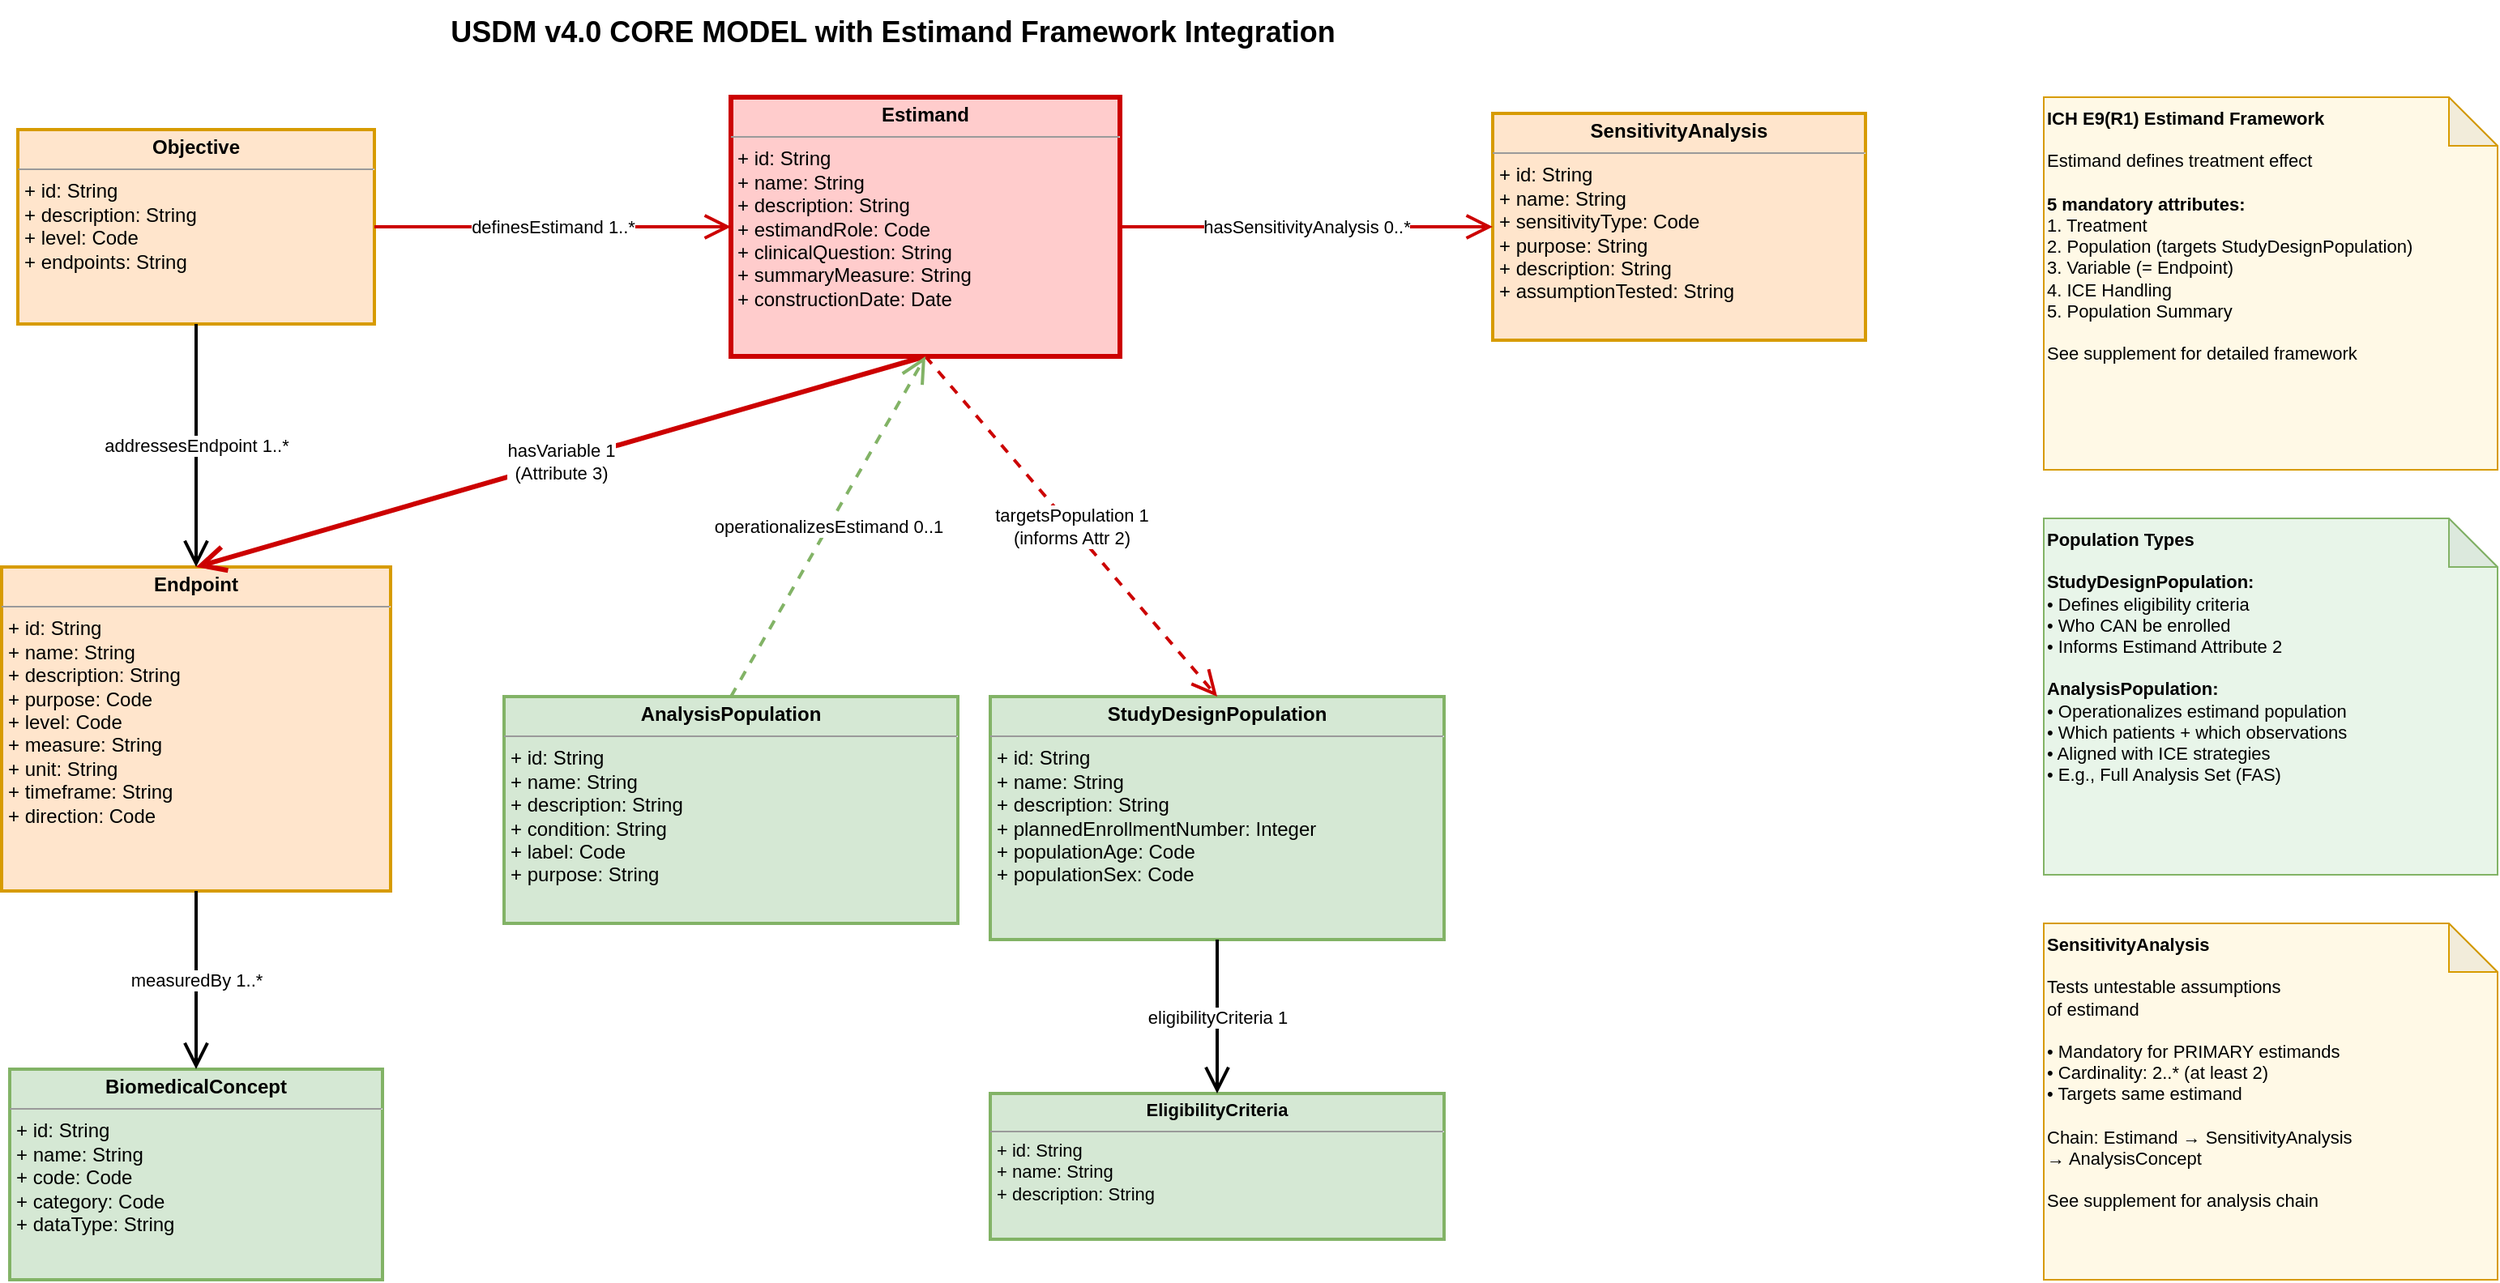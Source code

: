 <mxfile version="28.2.5">
  <diagram name="USDM Supplement - Estimand Framework" id="usdm-supplement">
    <mxGraphModel dx="1742" dy="703" grid="1" gridSize="10" guides="1" tooltips="1" connect="1" arrows="1" fold="1" page="1" pageScale="1" pageWidth="3300" pageHeight="2339" math="0" shadow="0">
      <root>
        <mxCell id="0" />
        <mxCell id="1" parent="0" />
        <mxCell id="BWWzPkDhNDJeXBN9GXi3-1" value="&lt;font style=&quot;font-size: 18px;&quot;&gt;&lt;b&gt;USDM v4.0 CORE MODEL with Estimand Framework Integration&lt;/b&gt;&lt;/font&gt;" style="text;html=1;strokeColor=none;fillColor=none;align=center;verticalAlign=middle;whiteSpace=wrap;rounded=0;" vertex="1" parent="1">
          <mxGeometry x="440" y="130" width="700" height="40" as="geometry" />
        </mxCell>
        <mxCell id="BWWzPkDhNDJeXBN9GXi3-4" value="&lt;p style=&quot;margin:0px;margin-top:4px;text-align:center;&quot;&gt;&lt;b&gt;Objective&lt;/b&gt;&lt;/p&gt;&lt;hr size=&quot;1&quot;/&gt;&lt;p style=&quot;margin:0px;margin-left:4px;&quot;&gt;+ id: String&lt;/p&gt;&lt;p style=&quot;margin:0px;margin-left:4px;&quot;&gt;+ description: String&lt;/p&gt;&lt;p style=&quot;margin:0px;margin-left:4px;&quot;&gt;+ level: Code&lt;/p&gt;&lt;p style=&quot;margin:0px;margin-left:4px;&quot;&gt;+ endpoints: String&lt;/p&gt;" style="verticalAlign=top;align=left;overflow=fill;fontSize=12;fontFamily=Helvetica;html=1;fillColor=#FFE5CC;strokeColor=#D79B00;strokeWidth=2;" vertex="1" parent="1">
          <mxGeometry x="250" y="210" width="220" height="120" as="geometry" />
        </mxCell>
        <mxCell id="BWWzPkDhNDJeXBN9GXi3-5" value="&lt;p style=&quot;margin:0px;margin-top:4px;text-align:center;&quot;&gt;&lt;b&gt;Estimand&lt;/b&gt;&lt;/p&gt;&lt;hr size=&quot;1&quot;/&gt;&lt;p style=&quot;margin:0px;margin-left:4px;&quot;&gt;+ id: String&lt;/p&gt;&lt;p style=&quot;margin:0px;margin-left:4px;&quot;&gt;+ name: String&lt;/p&gt;&lt;p style=&quot;margin:0px;margin-left:4px;&quot;&gt;+ description: String&lt;/p&gt;&lt;p style=&quot;margin:0px;margin-left:4px;&quot;&gt;+ estimandRole: Code&lt;/p&gt;&lt;p style=&quot;margin:0px;margin-left:4px;&quot;&gt;+ clinicalQuestion: String&lt;/p&gt;&lt;p style=&quot;margin:0px;margin-left:4px;&quot;&gt;+ summaryMeasure: String&lt;/p&gt;&lt;p style=&quot;margin:0px;margin-left:4px;&quot;&gt;+ constructionDate: Date&lt;/p&gt;" style="verticalAlign=top;align=left;overflow=fill;fontSize=12;fontFamily=Helvetica;html=1;fillColor=#FFCCCC;strokeColor=#CC0000;strokeWidth=3;" vertex="1" parent="1">
          <mxGeometry x="690" y="190" width="240" height="160" as="geometry" />
        </mxCell>
        <mxCell id="BWWzPkDhNDJeXBN9GXi3-6" value="&lt;p style=&quot;margin:0px;margin-top:4px;text-align:center;&quot;&gt;&lt;b&gt;Endpoint&lt;/b&gt;&lt;/p&gt;&lt;hr size=&quot;1&quot;/&gt;&lt;p style=&quot;margin:0px;margin-left:4px;&quot;&gt;+ id: String&lt;/p&gt;&lt;p style=&quot;margin:0px;margin-left:4px;&quot;&gt;+ name: String&lt;/p&gt;&lt;p style=&quot;margin:0px;margin-left:4px;&quot;&gt;+ description: String&lt;/p&gt;&lt;p style=&quot;margin:0px;margin-left:4px;&quot;&gt;+ purpose: Code&lt;/p&gt;&lt;p style=&quot;margin:0px;margin-left:4px;&quot;&gt;+ level: Code&lt;/p&gt;&lt;p style=&quot;margin:0px;margin-left:4px;&quot;&gt;+ measure: String&lt;/p&gt;&lt;p style=&quot;margin:0px;margin-left:4px;&quot;&gt;+ unit: String&lt;/p&gt;&lt;p style=&quot;margin:0px;margin-left:4px;&quot;&gt;+ timeframe: String&lt;/p&gt;&lt;p style=&quot;margin:0px;margin-left:4px;&quot;&gt;+ direction: Code&lt;/p&gt;" style="verticalAlign=top;align=left;overflow=fill;fontSize=12;fontFamily=Helvetica;html=1;fillColor=#FFE5CC;strokeColor=#D79B00;strokeWidth=2;" vertex="1" parent="1">
          <mxGeometry x="240" y="480" width="240" height="200" as="geometry" />
        </mxCell>
        <mxCell id="BWWzPkDhNDJeXBN9GXi3-7" value="&lt;p style=&quot;margin:0px;margin-top:4px;text-align:center;&quot;&gt;&lt;b&gt;SensitivityAnalysis&lt;/b&gt;&lt;/p&gt;&lt;hr size=&quot;1&quot;/&gt;&lt;p style=&quot;margin:0px;margin-left:4px;&quot;&gt;+ id: String&lt;/p&gt;&lt;p style=&quot;margin:0px;margin-left:4px;&quot;&gt;+ name: String&lt;/p&gt;&lt;p style=&quot;margin:0px;margin-left:4px;&quot;&gt;+ sensitivityType: Code&lt;/p&gt;&lt;p style=&quot;margin:0px;margin-left:4px;&quot;&gt;+ purpose: String&lt;/p&gt;&lt;p style=&quot;margin:0px;margin-left:4px;&quot;&gt;+ description: String&lt;/p&gt;&lt;p style=&quot;margin:0px;margin-left:4px;&quot;&gt;+ assumptionTested: String&lt;/p&gt;" style="verticalAlign=top;align=left;overflow=fill;fontSize=12;fontFamily=Helvetica;html=1;fillColor=#FFE5CC;strokeColor=#D79B00;strokeWidth=2;" vertex="1" parent="1">
          <mxGeometry x="1160" y="200" width="230" height="140" as="geometry" />
        </mxCell>
        <mxCell id="BWWzPkDhNDJeXBN9GXi3-8" value="&lt;p style=&quot;margin:0px;margin-top:4px;text-align:center;&quot;&gt;&lt;b&gt;StudyDesignPopulation&lt;/b&gt;&lt;/p&gt;&lt;hr size=&quot;1&quot;/&gt;&lt;p style=&quot;margin:0px;margin-left:4px;&quot;&gt;+ id: String&lt;/p&gt;&lt;p style=&quot;margin:0px;margin-left:4px;&quot;&gt;+ name: String&lt;/p&gt;&lt;p style=&quot;margin:0px;margin-left:4px;&quot;&gt;+ description: String&lt;/p&gt;&lt;p style=&quot;margin:0px;margin-left:4px;&quot;&gt;+ plannedEnrollmentNumber: Integer&lt;/p&gt;&lt;p style=&quot;margin:0px;margin-left:4px;&quot;&gt;+ populationAge: Code&lt;/p&gt;&lt;p style=&quot;margin:0px;margin-left:4px;&quot;&gt;+ populationSex: Code&lt;/p&gt;" style="verticalAlign=top;align=left;overflow=fill;fontSize=12;fontFamily=Helvetica;html=1;fillColor=#D5E8D4;strokeColor=#82B366;strokeWidth=2;" vertex="1" parent="1">
          <mxGeometry x="850" y="560" width="280" height="150" as="geometry" />
        </mxCell>
        <mxCell id="BWWzPkDhNDJeXBN9GXi3-9" value="&lt;p style=&quot;margin:0px;margin-top:4px;text-align:center;&quot;&gt;&lt;b&gt;EligibilityCriteria&lt;/b&gt;&lt;/p&gt;&lt;hr size=&quot;1&quot;/&gt;&lt;p style=&quot;margin:0px;margin-left:4px;&quot;&gt;+ id: String&lt;/p&gt;&lt;p style=&quot;margin:0px;margin-left:4px;&quot;&gt;+ name: String&lt;/p&gt;&lt;p style=&quot;margin:0px;margin-left:4px;&quot;&gt;+ description: String&lt;/p&gt;" style="verticalAlign=top;align=left;overflow=fill;fontSize=11;fontFamily=Helvetica;html=1;fillColor=#D5E8D4;strokeColor=#82B366;strokeWidth=2;" vertex="1" parent="1">
          <mxGeometry x="850" y="805" width="280" height="90" as="geometry" />
        </mxCell>
        <mxCell id="BWWzPkDhNDJeXBN9GXi3-10" value="&lt;p style=&quot;margin:0px;margin-top:4px;text-align:center;&quot;&gt;&lt;b&gt;AnalysisPopulation&lt;/b&gt;&lt;/p&gt;&lt;hr size=&quot;1&quot;/&gt;&lt;p style=&quot;margin:0px;margin-left:4px;&quot;&gt;+ id: String&lt;/p&gt;&lt;p style=&quot;margin:0px;margin-left:4px;&quot;&gt;+ name: String&lt;/p&gt;&lt;p style=&quot;margin:0px;margin-left:4px;&quot;&gt;+ description: String&lt;/p&gt;&lt;p style=&quot;margin:0px;margin-left:4px;&quot;&gt;+ condition: String&lt;/p&gt;&lt;p style=&quot;margin:0px;margin-left:4px;&quot;&gt;+ label: Code&lt;/p&gt;&lt;p style=&quot;margin:0px;margin-left:4px;&quot;&gt;+ purpose: String&lt;/p&gt;" style="verticalAlign=top;align=left;overflow=fill;fontSize=12;fontFamily=Helvetica;html=1;fillColor=#D5E8D4;strokeColor=#82B366;strokeWidth=2;" vertex="1" parent="1">
          <mxGeometry x="550" y="560" width="280" height="140" as="geometry" />
        </mxCell>
        <mxCell id="BWWzPkDhNDJeXBN9GXi3-11" value="&lt;p style=&quot;margin:0px;margin-top:4px;text-align:center;&quot;&gt;&lt;b&gt;BiomedicalConcept&lt;/b&gt;&lt;/p&gt;&lt;hr size=&quot;1&quot;/&gt;&lt;p style=&quot;margin:0px;margin-left:4px;&quot;&gt;+ id: String&lt;/p&gt;&lt;p style=&quot;margin:0px;margin-left:4px;&quot;&gt;+ name: String&lt;/p&gt;&lt;p style=&quot;margin:0px;margin-left:4px;&quot;&gt;+ code: Code&lt;/p&gt;&lt;p style=&quot;margin:0px;margin-left:4px;&quot;&gt;+ category: Code&lt;/p&gt;&lt;p style=&quot;margin:0px;margin-left:4px;&quot;&gt;+ dataType: String&lt;/p&gt;" style="verticalAlign=top;align=left;overflow=fill;fontSize=12;fontFamily=Helvetica;html=1;fillColor=#D5E8D4;strokeColor=#82B366;strokeWidth=2;" vertex="1" parent="1">
          <mxGeometry x="245" y="790" width="230" height="130" as="geometry" />
        </mxCell>
        <mxCell id="BWWzPkDhNDJeXBN9GXi3-17" value="definesEstimand 1..*" style="endArrow=open;endSize=12;dashed=0;html=1;exitX=1;exitY=0.5;exitDx=0;exitDy=0;entryX=0;entryY=0.5;entryDx=0;entryDy=0;strokeWidth=2;strokeColor=#CC0000;" edge="1" parent="1" source="BWWzPkDhNDJeXBN9GXi3-4" target="BWWzPkDhNDJeXBN9GXi3-5">
          <mxGeometry relative="1" as="geometry" />
        </mxCell>
        <mxCell id="BWWzPkDhNDJeXBN9GXi3-18" value="addressesEndpoint 1..*" style="endArrow=open;endSize=12;dashed=0;html=1;exitX=0.5;exitY=1;exitDx=0;exitDy=0;entryX=0.5;entryY=0;entryDx=0;entryDy=0;strokeWidth=2;" edge="1" parent="1" source="BWWzPkDhNDJeXBN9GXi3-4" target="BWWzPkDhNDJeXBN9GXi3-6">
          <mxGeometry relative="1" as="geometry">
            <Array as="points" />
          </mxGeometry>
        </mxCell>
        <mxCell id="BWWzPkDhNDJeXBN9GXi3-19" value="hasVariable 1&#xa;(Attribute 3)" style="endArrow=open;endSize=12;dashed=0;html=1;exitX=0.5;exitY=1;exitDx=0;exitDy=0;entryX=0.5;entryY=0;entryDx=0;entryDy=0;strokeWidth=3;strokeColor=#CC0000;" edge="1" parent="1" source="BWWzPkDhNDJeXBN9GXi3-5" target="BWWzPkDhNDJeXBN9GXi3-6">
          <mxGeometry relative="1" as="geometry" />
        </mxCell>
        <mxCell id="BWWzPkDhNDJeXBN9GXi3-20" value="hasSensitivityAnalysis 0..*" style="endArrow=open;endSize=12;dashed=0;html=1;exitX=1;exitY=0.5;exitDx=0;exitDy=0;entryX=0;entryY=0.5;entryDx=0;entryDy=0;strokeWidth=2;strokeColor=#CC0000;" edge="1" parent="1" source="BWWzPkDhNDJeXBN9GXi3-5" target="BWWzPkDhNDJeXBN9GXi3-7">
          <mxGeometry relative="1" as="geometry" />
        </mxCell>
        <mxCell id="BWWzPkDhNDJeXBN9GXi3-21" value="targetsPopulation 1&#xa;(informs Attr 2)" style="endArrow=open;endSize=12;dashed=1;html=1;exitX=0.5;exitY=1;exitDx=0;exitDy=0;entryX=0.5;entryY=0;entryDx=0;entryDy=0;strokeWidth=2;strokeColor=#CC0000;" edge="1" parent="1" source="BWWzPkDhNDJeXBN9GXi3-5" target="BWWzPkDhNDJeXBN9GXi3-8">
          <mxGeometry relative="1" as="geometry" />
        </mxCell>
        <mxCell id="BWWzPkDhNDJeXBN9GXi3-22" value="operationalizesEstimand 0..1" style="endArrow=open;endSize=12;dashed=1;html=1;exitX=0.5;exitY=0;exitDx=0;exitDy=0;entryX=0.5;entryY=1;entryDx=0;entryDy=0;strokeWidth=2;strokeColor=#82B366;" edge="1" parent="1" source="BWWzPkDhNDJeXBN9GXi3-10" target="BWWzPkDhNDJeXBN9GXi3-5">
          <mxGeometry relative="1" as="geometry" />
        </mxCell>
        <mxCell id="BWWzPkDhNDJeXBN9GXi3-23" value="measuredBy 1..*" style="endArrow=open;endSize=12;dashed=0;html=1;exitX=0.5;exitY=1;exitDx=0;exitDy=0;entryX=0.5;entryY=0;entryDx=0;entryDy=0;strokeWidth=2;" edge="1" parent="1" source="BWWzPkDhNDJeXBN9GXi3-6" target="BWWzPkDhNDJeXBN9GXi3-11">
          <mxGeometry relative="1" as="geometry" />
        </mxCell>
        <mxCell id="BWWzPkDhNDJeXBN9GXi3-25" value="eligibilityCriteria 1" style="endArrow=open;endSize=12;dashed=0;html=1;exitX=0.5;exitY=1;exitDx=0;exitDy=0;entryX=0.5;entryY=0;entryDx=0;entryDy=0;strokeWidth=2;" edge="1" parent="1" source="BWWzPkDhNDJeXBN9GXi3-8" target="BWWzPkDhNDJeXBN9GXi3-9">
          <mxGeometry relative="1" as="geometry" />
        </mxCell>
        <mxCell id="BWWzPkDhNDJeXBN9GXi3-33" value="&lt;b&gt;ICH E9(R1) Estimand Framework&lt;/b&gt;&lt;br&gt;&lt;br&gt;Estimand defines treatment effect&lt;br&gt;&lt;br&gt;&lt;b&gt;5 mandatory attributes:&lt;/b&gt;&lt;br&gt;1. Treatment&lt;br&gt;2. Population (targets StudyDesignPopulation)&lt;br&gt;3. Variable (= Endpoint)&lt;br&gt;4. ICE Handling&lt;br&gt;5. Population Summary&lt;br&gt;&lt;br&gt;See supplement for detailed framework" style="shape=note;whiteSpace=wrap;html=1;backgroundOutline=1;darkOpacity=0.05;fillColor=#FFF9E6;strokeColor=#D79B00;align=left;verticalAlign=top;fontSize=11;fontFamily=Helvetica;" vertex="1" parent="1">
          <mxGeometry x="1500" y="190" width="280" height="230" as="geometry" />
        </mxCell>
        <mxCell id="BWWzPkDhNDJeXBN9GXi3-34" value="&lt;b&gt;Population Types&lt;/b&gt;&lt;br&gt;&lt;br&gt;&lt;b&gt;StudyDesignPopulation:&lt;/b&gt;&lt;br&gt;• Defines eligibility criteria&lt;br&gt;• Who CAN be enrolled&lt;br&gt;• Informs Estimand Attribute 2&lt;br&gt;&lt;br&gt;&lt;b&gt;AnalysisPopulation:&lt;/b&gt;&lt;br&gt;• Operationalizes estimand population&lt;br&gt;• Which patients + which observations&lt;br&gt;• Aligned with ICE strategies&lt;br&gt;• E.g., Full Analysis Set (FAS)" style="shape=note;whiteSpace=wrap;html=1;backgroundOutline=1;darkOpacity=0.05;fillColor=#E8F5E9;strokeColor=#82B366;align=left;verticalAlign=top;fontSize=11;fontFamily=Helvetica;" vertex="1" parent="1">
          <mxGeometry x="1500" y="450" width="280" height="220" as="geometry" />
        </mxCell>
        <mxCell id="BWWzPkDhNDJeXBN9GXi3-35" value="&lt;b&gt;SensitivityAnalysis&lt;/b&gt;&lt;br&gt;&lt;br&gt;Tests untestable assumptions&lt;br&gt;of estimand&lt;br&gt;&lt;br&gt;• Mandatory for PRIMARY estimands&lt;br&gt;• Cardinality: 2..* (at least 2)&lt;br&gt;• Targets same estimand&lt;br&gt;&lt;br&gt;Chain: Estimand → SensitivityAnalysis&lt;br&gt;→ AnalysisConcept&lt;br&gt;&lt;br&gt;See supplement for analysis chain" style="shape=note;whiteSpace=wrap;html=1;backgroundOutline=1;darkOpacity=0.05;fillColor=#FFF9E6;strokeColor=#D79B00;align=left;verticalAlign=top;fontSize=11;fontFamily=Helvetica;" vertex="1" parent="1">
          <mxGeometry x="1500" y="700" width="280" height="220" as="geometry" />
        </mxCell>
      </root>
    </mxGraphModel>
  </diagram>
</mxfile>

